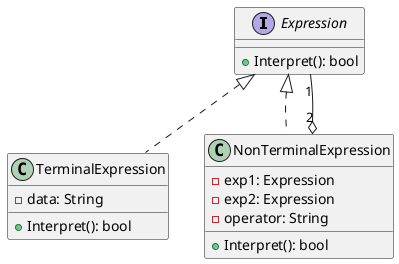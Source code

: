 @startuml

interface Expression {
    + Interpret(): bool
}

class TerminalExpression {
    - data: String
    + Interpret(): bool
}

class NonTerminalExpression {
    - exp1: Expression
    - exp2: Expression
    - operator: String
    + Interpret(): bool
}

Expression <|.. TerminalExpression
Expression <|.. NonTerminalExpression

NonTerminalExpression "2" o-- "1" Expression

@enduml
